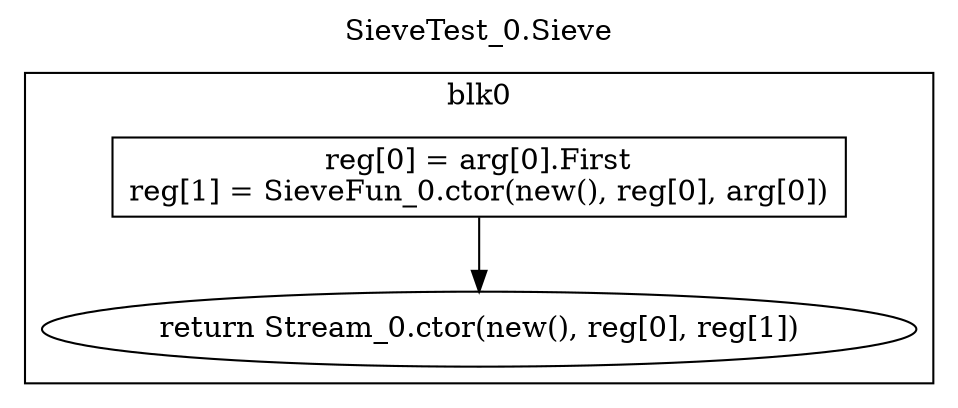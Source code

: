 digraph {
  rankdir=TB;
  b0_l0 -> b0_ret
  b0_l0 [label="reg[0] = arg[0].First\nreg[1] = SieveFun_0.ctor(new(), reg[0], arg[0])\n", shape=box]
  b0_ret [label="return Stream_0.ctor(new(), reg[0], reg[1])"]
  subgraph cluster_b0 {
    label = "blk0";
    b0_l0;
    b0_ret;
  }
  labelloc="t"
  label="SieveTest_0.Sieve"
}